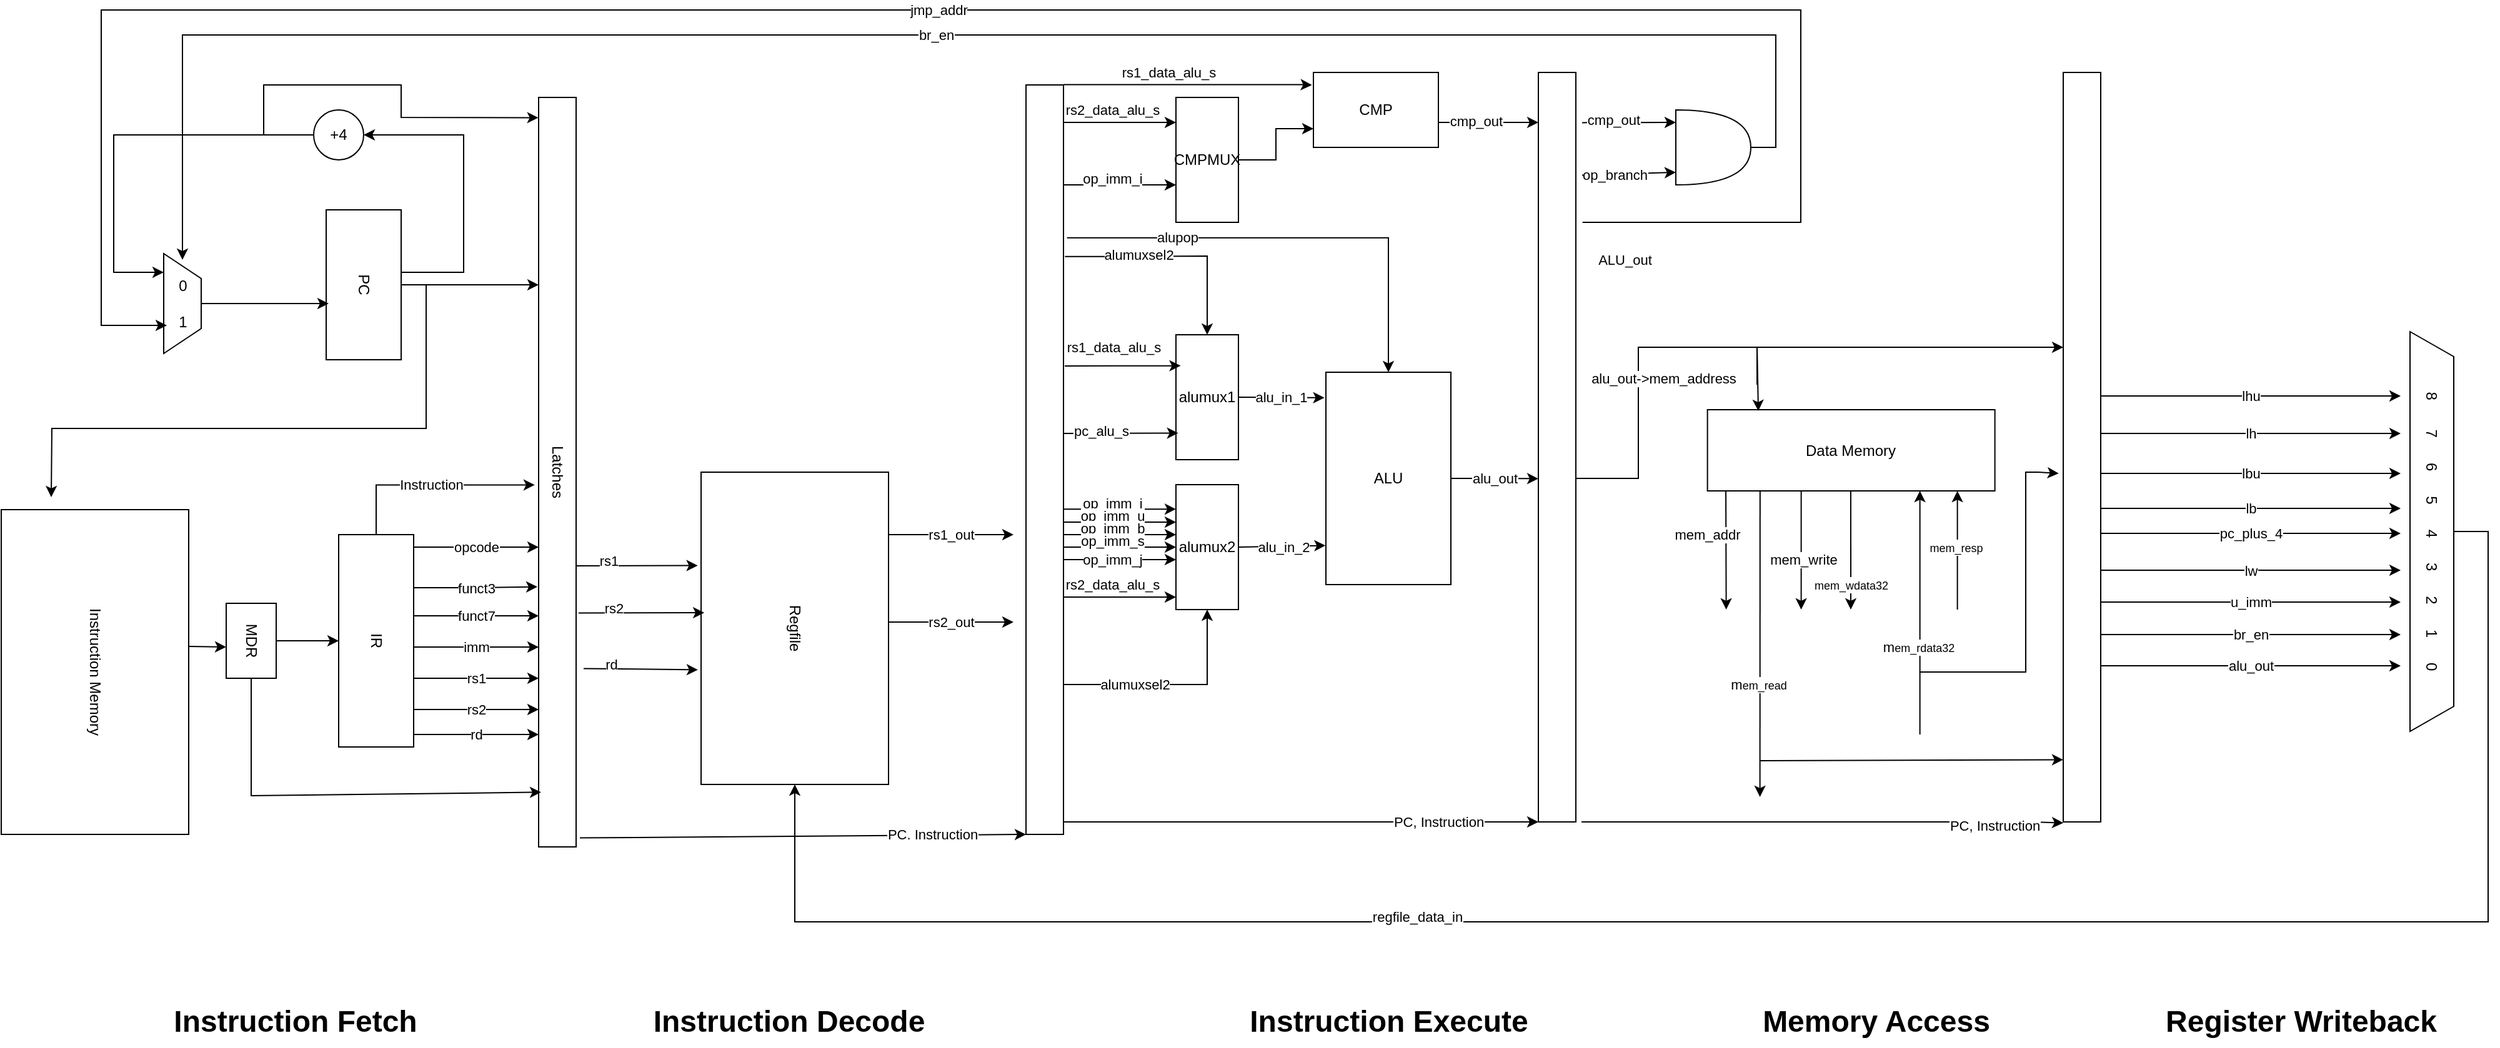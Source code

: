 <mxfile version="21.0.6" type="github">
  <diagram name="Page-1" id="kgMieb5tGnYmpSowrMJh">
    <mxGraphModel dx="2265" dy="2100" grid="1" gridSize="10" guides="1" tooltips="1" connect="1" arrows="1" fold="1" page="1" pageScale="1" pageWidth="850" pageHeight="1100" math="0" shadow="0">
      <root>
        <mxCell id="0" />
        <mxCell id="1" parent="0" />
        <mxCell id="WulUEYC8_41dMv2FCYNq-56" value="funct3" style="edgeStyle=orthogonalEdgeStyle;rounded=0;orthogonalLoop=1;jettySize=auto;html=1;exitX=0.25;exitY=0;exitDx=0;exitDy=0;entryX=0.653;entryY=1.033;entryDx=0;entryDy=0;entryPerimeter=0;" parent="1" source="WulUEYC8_41dMv2FCYNq-2" target="WulUEYC8_41dMv2FCYNq-35" edge="1">
          <mxGeometry relative="1" as="geometry" />
        </mxCell>
        <mxCell id="WulUEYC8_41dMv2FCYNq-2" value="&lt;div&gt;IR&lt;/div&gt;" style="rounded=0;whiteSpace=wrap;html=1;rotation=90;" parent="1" vertex="1">
          <mxGeometry x="235" y="325" width="170" height="60" as="geometry" />
        </mxCell>
        <mxCell id="WulUEYC8_41dMv2FCYNq-20" value="MDR" style="rounded=0;whiteSpace=wrap;html=1;rotation=90;" parent="1" vertex="1">
          <mxGeometry x="190" y="335" width="60" height="40" as="geometry" />
        </mxCell>
        <mxCell id="spKQ24fph7Tg9B2GQlF--1" value="Data Memory" style="rounded=0;whiteSpace=wrap;html=1;" parent="1" vertex="1">
          <mxGeometry x="1385.31" y="170" width="230" height="65" as="geometry" />
        </mxCell>
        <mxCell id="WulUEYC8_41dMv2FCYNq-21" value="" style="endArrow=classic;html=1;rounded=0;entryX=0.5;entryY=1;entryDx=0;entryDy=0;exitX=0.5;exitY=0;exitDx=0;exitDy=0;" parent="1" source="WulUEYC8_41dMv2FCYNq-20" target="WulUEYC8_41dMv2FCYNq-2" edge="1">
          <mxGeometry width="50" height="50" relative="1" as="geometry">
            <mxPoint x="240" y="360" as="sourcePoint" />
            <mxPoint x="370" y="400" as="targetPoint" />
          </mxGeometry>
        </mxCell>
        <mxCell id="spKQ24fph7Tg9B2GQlF--7" value="" style="endArrow=classic;html=1;rounded=0;exitX=0.064;exitY=0.998;exitDx=0;exitDy=0;exitPerimeter=0;" parent="1" source="spKQ24fph7Tg9B2GQlF--1" edge="1">
          <mxGeometry width="50" height="50" relative="1" as="geometry">
            <mxPoint x="1485.31" y="260" as="sourcePoint" />
            <mxPoint x="1400.31" y="330" as="targetPoint" />
          </mxGeometry>
        </mxCell>
        <mxCell id="spKQ24fph7Tg9B2GQlF--8" value="mem_addr" style="edgeLabel;html=1;align=center;verticalAlign=middle;resizable=0;points=[];" parent="spKQ24fph7Tg9B2GQlF--7" vertex="1" connectable="0">
          <mxGeometry x="-0.224" relative="1" as="geometry">
            <mxPoint x="-15" y="-2" as="offset" />
          </mxGeometry>
        </mxCell>
        <mxCell id="WulUEYC8_41dMv2FCYNq-22" value="Instruction Memory" style="rounded=0;whiteSpace=wrap;html=1;rotation=90;" parent="1" vertex="1">
          <mxGeometry x="-35" y="305" width="260" height="150" as="geometry" />
        </mxCell>
        <mxCell id="spKQ24fph7Tg9B2GQlF--13" value="" style="endArrow=classic;html=1;rounded=0;exitX=0.183;exitY=1.003;exitDx=0;exitDy=0;exitPerimeter=0;" parent="1" source="spKQ24fph7Tg9B2GQlF--1" edge="1">
          <mxGeometry width="50" height="50" relative="1" as="geometry">
            <mxPoint x="1485.31" y="260" as="sourcePoint" />
            <mxPoint x="1427.31" y="480" as="targetPoint" />
          </mxGeometry>
        </mxCell>
        <mxCell id="spKQ24fph7Tg9B2GQlF--14" value="m&lt;font style=&quot;font-size: 10px;&quot;&gt;&lt;font style=&quot;font-size: 9px;&quot;&gt;em_read&lt;/font&gt;&lt;/font&gt;" style="edgeLabel;html=1;align=center;verticalAlign=middle;resizable=0;points=[];" parent="spKQ24fph7Tg9B2GQlF--13" vertex="1" connectable="0">
          <mxGeometry x="0.557" y="1" relative="1" as="geometry">
            <mxPoint x="-3" y="-36" as="offset" />
          </mxGeometry>
        </mxCell>
        <mxCell id="WulUEYC8_41dMv2FCYNq-26" value="" style="endArrow=classic;html=1;rounded=0;" parent="1" edge="1">
          <mxGeometry width="50" height="50" relative="1" as="geometry">
            <mxPoint x="170" y="359.5" as="sourcePoint" />
            <mxPoint x="200" y="360" as="targetPoint" />
          </mxGeometry>
        </mxCell>
        <mxCell id="spKQ24fph7Tg9B2GQlF--16" value="" style="endArrow=classic;html=1;rounded=0;exitX=0.183;exitY=1.003;exitDx=0;exitDy=0;exitPerimeter=0;" parent="1" edge="1">
          <mxGeometry width="50" height="50" relative="1" as="geometry">
            <mxPoint x="1460.31" y="235" as="sourcePoint" />
            <mxPoint x="1460.31" y="330" as="targetPoint" />
          </mxGeometry>
        </mxCell>
        <mxCell id="spKQ24fph7Tg9B2GQlF--17" value="mem_write" style="edgeLabel;html=1;align=center;verticalAlign=middle;resizable=0;points=[];" parent="spKQ24fph7Tg9B2GQlF--16" vertex="1" connectable="0">
          <mxGeometry x="0.557" y="1" relative="1" as="geometry">
            <mxPoint y="-19" as="offset" />
          </mxGeometry>
        </mxCell>
        <mxCell id="OXf1hN6xtQfnmM5KDWMP-155" style="edgeStyle=orthogonalEdgeStyle;rounded=0;orthogonalLoop=1;jettySize=auto;html=1;exitX=0.5;exitY=0;exitDx=0;exitDy=0;" parent="1" source="WulUEYC8_41dMv2FCYNq-27" edge="1">
          <mxGeometry relative="1" as="geometry">
            <mxPoint x="60" y="240" as="targetPoint" />
          </mxGeometry>
        </mxCell>
        <mxCell id="WulUEYC8_41dMv2FCYNq-86" style="edgeStyle=orthogonalEdgeStyle;rounded=0;orthogonalLoop=1;jettySize=auto;html=1;entryX=0.25;entryY=1;entryDx=0;entryDy=0;" parent="1" source="WulUEYC8_41dMv2FCYNq-27" target="WulUEYC8_41dMv2FCYNq-35" edge="1">
          <mxGeometry relative="1" as="geometry" />
        </mxCell>
        <mxCell id="WulUEYC8_41dMv2FCYNq-27" value="PC" style="rounded=0;whiteSpace=wrap;html=1;rotation=90;" parent="1" vertex="1">
          <mxGeometry x="250" y="40" width="120" height="60" as="geometry" />
        </mxCell>
        <mxCell id="spKQ24fph7Tg9B2GQlF--18" value="" style="endArrow=classic;html=1;rounded=0;exitX=0.183;exitY=1.003;exitDx=0;exitDy=0;exitPerimeter=0;" parent="1" edge="1">
          <mxGeometry width="50" height="50" relative="1" as="geometry">
            <mxPoint x="1499.97" y="235" as="sourcePoint" />
            <mxPoint x="1500" y="330" as="targetPoint" />
          </mxGeometry>
        </mxCell>
        <mxCell id="spKQ24fph7Tg9B2GQlF--19" value="&lt;font style=&quot;font-size: 10px;&quot;&gt;&lt;font style=&quot;font-size: 9px;&quot;&gt;mem_wdata32&lt;/font&gt;&lt;/font&gt;" style="edgeLabel;html=1;align=center;verticalAlign=middle;resizable=0;points=[];" parent="spKQ24fph7Tg9B2GQlF--18" vertex="1" connectable="0">
          <mxGeometry x="0.557" y="1" relative="1" as="geometry">
            <mxPoint x="-1" y="1" as="offset" />
          </mxGeometry>
        </mxCell>
        <mxCell id="WulUEYC8_41dMv2FCYNq-28" value="" style="endArrow=classic;html=1;rounded=0;" parent="1" target="WulUEYC8_41dMv2FCYNq-29" edge="1">
          <mxGeometry width="50" height="50" relative="1" as="geometry">
            <mxPoint x="340" y="60" as="sourcePoint" />
            <mxPoint x="310" y="-50" as="targetPoint" />
            <Array as="points">
              <mxPoint x="390" y="60" />
              <mxPoint x="390" y="-50" />
            </Array>
          </mxGeometry>
        </mxCell>
        <mxCell id="spKQ24fph7Tg9B2GQlF--20" value="" style="endArrow=classic;html=1;rounded=0;" parent="1" edge="1">
          <mxGeometry width="50" height="50" relative="1" as="geometry">
            <mxPoint x="1555.31" y="430" as="sourcePoint" />
            <mxPoint x="1555.31" y="235" as="targetPoint" />
          </mxGeometry>
        </mxCell>
        <mxCell id="spKQ24fph7Tg9B2GQlF--21" value="m&lt;font style=&quot;font-size: 10px;&quot;&gt;&lt;font style=&quot;font-size: 9px;&quot;&gt;em_rdata32&lt;/font&gt;&lt;/font&gt;" style="edgeLabel;html=1;align=center;verticalAlign=middle;resizable=0;points=[];" parent="spKQ24fph7Tg9B2GQlF--20" vertex="1" connectable="0">
          <mxGeometry x="0.557" y="1" relative="1" as="geometry">
            <mxPoint x="-1" y="82" as="offset" />
          </mxGeometry>
        </mxCell>
        <mxCell id="WulUEYC8_41dMv2FCYNq-29" value="+4" style="ellipse;whiteSpace=wrap;html=1;aspect=fixed;" parent="1" vertex="1">
          <mxGeometry x="270" y="-70" width="40" height="40" as="geometry" />
        </mxCell>
        <mxCell id="spKQ24fph7Tg9B2GQlF--22" value="" style="endArrow=classic;html=1;rounded=0;exitX=0.183;exitY=1.003;exitDx=0;exitDy=0;exitPerimeter=0;" parent="1" edge="1">
          <mxGeometry width="50" height="50" relative="1" as="geometry">
            <mxPoint x="1585.31" y="330" as="sourcePoint" />
            <mxPoint x="1585.31" y="235" as="targetPoint" />
          </mxGeometry>
        </mxCell>
        <mxCell id="spKQ24fph7Tg9B2GQlF--23" value="&lt;div&gt;&lt;font style=&quot;font-size: 10px;&quot;&gt;&lt;font style=&quot;font-size: 9px;&quot;&gt;mem_resp&lt;/font&gt;&lt;/font&gt;&lt;/div&gt;" style="edgeLabel;html=1;align=center;verticalAlign=middle;resizable=0;points=[];" parent="spKQ24fph7Tg9B2GQlF--22" vertex="1" connectable="0">
          <mxGeometry x="0.557" y="1" relative="1" as="geometry">
            <mxPoint x="-1" y="24" as="offset" />
          </mxGeometry>
        </mxCell>
        <mxCell id="WulUEYC8_41dMv2FCYNq-30" value="" style="endArrow=classic;html=1;rounded=0;exitX=0;exitY=0.5;exitDx=0;exitDy=0;" parent="1" source="WulUEYC8_41dMv2FCYNq-29" edge="1">
          <mxGeometry width="50" height="50" relative="1" as="geometry">
            <mxPoint x="320" y="10" as="sourcePoint" />
            <mxPoint x="150" y="60" as="targetPoint" />
            <Array as="points">
              <mxPoint x="110" y="-50" />
              <mxPoint x="110" y="60" />
            </Array>
          </mxGeometry>
        </mxCell>
        <mxCell id="WulUEYC8_41dMv2FCYNq-31" value="&lt;div&gt;&lt;br&gt;&lt;/div&gt;" style="shape=trapezoid;perimeter=trapezoidPerimeter;whiteSpace=wrap;html=1;fixedSize=1;rotation=90;" parent="1" vertex="1">
          <mxGeometry x="125" y="70" width="80" height="30" as="geometry" />
        </mxCell>
        <mxCell id="WulUEYC8_41dMv2FCYNq-32" value="" style="endArrow=classic;html=1;rounded=0;exitX=0.5;exitY=0;exitDx=0;exitDy=0;entryX=0.625;entryY=0.967;entryDx=0;entryDy=0;entryPerimeter=0;" parent="1" source="WulUEYC8_41dMv2FCYNq-31" target="WulUEYC8_41dMv2FCYNq-27" edge="1">
          <mxGeometry width="50" height="50" relative="1" as="geometry">
            <mxPoint x="370" y="100" as="sourcePoint" />
            <mxPoint x="420" y="50" as="targetPoint" />
          </mxGeometry>
        </mxCell>
        <mxCell id="WulUEYC8_41dMv2FCYNq-33" value="&lt;div&gt;0&lt;/div&gt;&lt;div&gt;&lt;br&gt;&lt;/div&gt;&lt;div&gt;1&lt;br&gt;&lt;/div&gt;" style="text;html=1;strokeColor=none;fillColor=none;align=center;verticalAlign=middle;whiteSpace=wrap;rounded=0;" parent="1" vertex="1">
          <mxGeometry x="152.5" y="50" width="25" height="70" as="geometry" />
        </mxCell>
        <mxCell id="WulUEYC8_41dMv2FCYNq-35" value="&lt;div&gt;Latches&lt;/div&gt;" style="rounded=0;whiteSpace=wrap;html=1;rotation=90;" parent="1" vertex="1">
          <mxGeometry x="165" y="205" width="600" height="30" as="geometry" />
        </mxCell>
        <mxCell id="WulUEYC8_41dMv2FCYNq-36" value="Instruction Fetch" style="text;strokeColor=none;fillColor=none;html=1;fontSize=24;fontStyle=1;verticalAlign=middle;align=center;" parent="1" vertex="1">
          <mxGeometry x="205" y="640" width="100" height="40" as="geometry" />
        </mxCell>
        <mxCell id="WulUEYC8_41dMv2FCYNq-37" value="&lt;div&gt;Regfile&lt;/div&gt;" style="rounded=0;whiteSpace=wrap;html=1;rotation=90;" parent="1" vertex="1">
          <mxGeometry x="530" y="270" width="250" height="150" as="geometry" />
        </mxCell>
        <mxCell id="WulUEYC8_41dMv2FCYNq-38" value="" style="endArrow=classic;html=1;rounded=0;entryX=0.299;entryY=1.018;entryDx=0;entryDy=0;entryPerimeter=0;" parent="1" target="WulUEYC8_41dMv2FCYNq-37" edge="1">
          <mxGeometry width="50" height="50" relative="1" as="geometry">
            <mxPoint x="480" y="295" as="sourcePoint" />
            <mxPoint x="580" y="305" as="targetPoint" />
          </mxGeometry>
        </mxCell>
        <mxCell id="WulUEYC8_41dMv2FCYNq-39" value="rs1" style="edgeLabel;html=1;align=center;verticalAlign=middle;resizable=0;points=[];" parent="WulUEYC8_41dMv2FCYNq-38" connectable="0" vertex="1">
          <mxGeometry x="0.244" y="2" relative="1" as="geometry">
            <mxPoint x="-35" y="-2" as="offset" />
          </mxGeometry>
        </mxCell>
        <mxCell id="WulUEYC8_41dMv2FCYNq-40" value="" style="endArrow=classic;html=1;rounded=0;entryX=0.45;entryY=0.983;entryDx=0;entryDy=0;entryPerimeter=0;exitX=0.688;exitY=-0.067;exitDx=0;exitDy=0;exitPerimeter=0;" parent="1" source="WulUEYC8_41dMv2FCYNq-35" target="WulUEYC8_41dMv2FCYNq-37" edge="1">
          <mxGeometry width="50" height="50" relative="1" as="geometry">
            <mxPoint x="480" y="325" as="sourcePoint" />
            <mxPoint x="580" y="325" as="targetPoint" />
          </mxGeometry>
        </mxCell>
        <mxCell id="WulUEYC8_41dMv2FCYNq-41" value="rs2" style="edgeLabel;html=1;align=center;verticalAlign=middle;resizable=0;points=[];" parent="WulUEYC8_41dMv2FCYNq-40" connectable="0" vertex="1">
          <mxGeometry x="0.244" y="2" relative="1" as="geometry">
            <mxPoint x="-35" y="-2" as="offset" />
          </mxGeometry>
        </mxCell>
        <mxCell id="WulUEYC8_41dMv2FCYNq-42" value="" style="endArrow=classic;html=1;rounded=0;entryX=0.633;entryY=1.017;entryDx=0;entryDy=0;entryPerimeter=0;exitX=0.762;exitY=-0.2;exitDx=0;exitDy=0;exitPerimeter=0;" parent="1" source="WulUEYC8_41dMv2FCYNq-35" target="WulUEYC8_41dMv2FCYNq-37" edge="1">
          <mxGeometry width="50" height="50" relative="1" as="geometry">
            <mxPoint x="480" y="345" as="sourcePoint" />
            <mxPoint x="580" y="345" as="targetPoint" />
          </mxGeometry>
        </mxCell>
        <mxCell id="WulUEYC8_41dMv2FCYNq-43" value="rd" style="edgeLabel;html=1;align=center;verticalAlign=middle;resizable=0;points=[];" parent="WulUEYC8_41dMv2FCYNq-42" connectable="0" vertex="1">
          <mxGeometry x="0.244" y="2" relative="1" as="geometry">
            <mxPoint x="-35" y="-2" as="offset" />
          </mxGeometry>
        </mxCell>
        <mxCell id="WulUEYC8_41dMv2FCYNq-44" value="8&amp;nbsp;&amp;nbsp;&amp;nbsp;&amp;nbsp;&amp;nbsp;&amp;nbsp; 7&amp;nbsp; &amp;nbsp; &amp;nbsp; 6&amp;nbsp; &amp;nbsp; &amp;nbsp; 5&amp;nbsp;&amp;nbsp; &amp;nbsp;&amp;nbsp; 4 &amp;nbsp;&amp;nbsp; &amp;nbsp; 3 &amp;nbsp; &amp;nbsp;&amp;nbsp; 2 &amp;nbsp;&amp;nbsp; &amp;nbsp; 1&amp;nbsp; &amp;nbsp; &amp;nbsp; 0" style="shape=trapezoid;perimeter=trapezoidPerimeter;whiteSpace=wrap;html=1;fixedSize=1;rotation=90;" parent="1" vertex="1">
          <mxGeometry x="1805" y="250" width="320" height="35" as="geometry" />
        </mxCell>
        <mxCell id="WulUEYC8_41dMv2FCYNq-47" value="" style="endArrow=classic;html=1;rounded=0;exitX=1;exitY=0.5;exitDx=0;exitDy=0;entryX=0.927;entryY=0.933;entryDx=0;entryDy=0;entryPerimeter=0;" parent="1" source="WulUEYC8_41dMv2FCYNq-20" target="WulUEYC8_41dMv2FCYNq-35" edge="1">
          <mxGeometry width="50" height="50" relative="1" as="geometry">
            <mxPoint x="670" y="430" as="sourcePoint" />
            <mxPoint x="450" y="479" as="targetPoint" />
            <Array as="points">
              <mxPoint x="220" y="479" />
            </Array>
          </mxGeometry>
        </mxCell>
        <mxCell id="WulUEYC8_41dMv2FCYNq-57" value="funct7" style="edgeStyle=orthogonalEdgeStyle;rounded=0;orthogonalLoop=1;jettySize=auto;html=1;exitX=0.25;exitY=0;exitDx=0;exitDy=0;entryX=0.373;entryY=1;entryDx=0;entryDy=0;entryPerimeter=0;" parent="1" edge="1">
          <mxGeometry relative="1" as="geometry">
            <mxPoint x="350" y="335" as="sourcePoint" />
            <mxPoint x="450" y="335" as="targetPoint" />
          </mxGeometry>
        </mxCell>
        <mxCell id="WulUEYC8_41dMv2FCYNq-58" value="opcode" style="edgeStyle=orthogonalEdgeStyle;rounded=0;orthogonalLoop=1;jettySize=auto;html=1;exitX=0.25;exitY=0;exitDx=0;exitDy=0;entryX=0.373;entryY=1;entryDx=0;entryDy=0;entryPerimeter=0;" parent="1" edge="1">
          <mxGeometry relative="1" as="geometry">
            <mxPoint x="350" y="280" as="sourcePoint" />
            <mxPoint x="450" y="280" as="targetPoint" />
          </mxGeometry>
        </mxCell>
        <mxCell id="WulUEYC8_41dMv2FCYNq-59" value="imm" style="edgeStyle=orthogonalEdgeStyle;rounded=0;orthogonalLoop=1;jettySize=auto;html=1;exitX=0.25;exitY=0;exitDx=0;exitDy=0;entryX=0.373;entryY=1;entryDx=0;entryDy=0;entryPerimeter=0;" parent="1" edge="1">
          <mxGeometry relative="1" as="geometry">
            <mxPoint x="350" y="360" as="sourcePoint" />
            <mxPoint x="450" y="360" as="targetPoint" />
          </mxGeometry>
        </mxCell>
        <mxCell id="WulUEYC8_41dMv2FCYNq-60" value="rs1" style="edgeStyle=orthogonalEdgeStyle;rounded=0;orthogonalLoop=1;jettySize=auto;html=1;exitX=0.25;exitY=0;exitDx=0;exitDy=0;entryX=0.373;entryY=1;entryDx=0;entryDy=0;entryPerimeter=0;" parent="1" edge="1">
          <mxGeometry relative="1" as="geometry">
            <mxPoint x="350" y="385" as="sourcePoint" />
            <mxPoint x="450" y="385" as="targetPoint" />
          </mxGeometry>
        </mxCell>
        <mxCell id="WulUEYC8_41dMv2FCYNq-61" value="rs2" style="edgeStyle=orthogonalEdgeStyle;rounded=0;orthogonalLoop=1;jettySize=auto;html=1;exitX=0.25;exitY=0;exitDx=0;exitDy=0;entryX=0.373;entryY=1;entryDx=0;entryDy=0;entryPerimeter=0;" parent="1" edge="1">
          <mxGeometry relative="1" as="geometry">
            <mxPoint x="350" y="410" as="sourcePoint" />
            <mxPoint x="450" y="410" as="targetPoint" />
          </mxGeometry>
        </mxCell>
        <mxCell id="WulUEYC8_41dMv2FCYNq-62" value="rd" style="edgeStyle=orthogonalEdgeStyle;rounded=0;orthogonalLoop=1;jettySize=auto;html=1;exitX=0.25;exitY=0;exitDx=0;exitDy=0;entryX=0.373;entryY=1;entryDx=0;entryDy=0;entryPerimeter=0;" parent="1" edge="1">
          <mxGeometry relative="1" as="geometry">
            <mxPoint x="350" y="430" as="sourcePoint" />
            <mxPoint x="450" y="430" as="targetPoint" />
          </mxGeometry>
        </mxCell>
        <mxCell id="OXf1hN6xtQfnmM5KDWMP-63" value="ALU" style="rounded=0;whiteSpace=wrap;html=1;" parent="1" vertex="1">
          <mxGeometry x="1080" y="140" width="100" height="170" as="geometry" />
        </mxCell>
        <mxCell id="OXf1hN6xtQfnmM5KDWMP-64" value="" style="endArrow=classic;html=1;rounded=0;entryX=0.5;entryY=0;entryDx=0;entryDy=0;exitX=1.094;exitY=0.204;exitDx=0;exitDy=0;exitPerimeter=0;edgeStyle=orthogonalEdgeStyle;" parent="1" source="OXf1hN6xtQfnmM5KDWMP-82" target="OXf1hN6xtQfnmM5KDWMP-63" edge="1">
          <mxGeometry width="50" height="50" relative="1" as="geometry">
            <mxPoint x="1180" y="40" as="sourcePoint" />
            <mxPoint x="1210" y="270" as="targetPoint" />
          </mxGeometry>
        </mxCell>
        <mxCell id="OXf1hN6xtQfnmM5KDWMP-65" value="alupop" style="edgeLabel;html=1;align=center;verticalAlign=middle;resizable=0;points=[];" parent="OXf1hN6xtQfnmM5KDWMP-64" connectable="0" vertex="1">
          <mxGeometry x="-0.521" y="1" relative="1" as="geometry">
            <mxPoint as="offset" />
          </mxGeometry>
        </mxCell>
        <mxCell id="OXf1hN6xtQfnmM5KDWMP-66" value="alumux2" style="trapezoid;whiteSpace=wrap;html=1;" parent="1" vertex="1">
          <mxGeometry x="960" y="230" width="50" height="100" as="geometry" />
        </mxCell>
        <mxCell id="OXf1hN6xtQfnmM5KDWMP-67" value="" style="endArrow=classic;html=1;rounded=0;" parent="1" edge="1">
          <mxGeometry width="50" height="50" relative="1" as="geometry">
            <mxPoint x="870" y="249.58" as="sourcePoint" />
            <mxPoint x="960" y="249.58" as="targetPoint" />
          </mxGeometry>
        </mxCell>
        <mxCell id="OXf1hN6xtQfnmM5KDWMP-68" value="op_imm_i" style="edgeLabel;html=1;align=center;verticalAlign=middle;resizable=0;points=[];" parent="OXf1hN6xtQfnmM5KDWMP-67" connectable="0" vertex="1">
          <mxGeometry x="-0.538" y="-1" relative="1" as="geometry">
            <mxPoint x="18" y="-6" as="offset" />
          </mxGeometry>
        </mxCell>
        <mxCell id="OXf1hN6xtQfnmM5KDWMP-69" value="alumux1" style="trapezoid;whiteSpace=wrap;html=1;" parent="1" vertex="1">
          <mxGeometry x="960" y="110" width="50" height="100" as="geometry" />
        </mxCell>
        <mxCell id="OXf1hN6xtQfnmM5KDWMP-70" value="" style="endArrow=classic;html=1;rounded=0;entryX=0.055;entryY=0.248;entryDx=0;entryDy=0;entryPerimeter=0;" parent="1" edge="1">
          <mxGeometry width="50" height="50" relative="1" as="geometry">
            <mxPoint x="871" y="135" as="sourcePoint" />
            <mxPoint x="963.75" y="134.8" as="targetPoint" />
          </mxGeometry>
        </mxCell>
        <mxCell id="OXf1hN6xtQfnmM5KDWMP-71" value="rs1_data_alu_s" style="edgeLabel;html=1;align=center;verticalAlign=middle;resizable=0;points=[];" parent="OXf1hN6xtQfnmM5KDWMP-70" connectable="0" vertex="1">
          <mxGeometry x="-0.35" y="-1" relative="1" as="geometry">
            <mxPoint x="9" y="-16" as="offset" />
          </mxGeometry>
        </mxCell>
        <mxCell id="OXf1hN6xtQfnmM5KDWMP-72" value="" style="endArrow=classic;html=1;rounded=0;entryX=0.037;entryY=0.787;entryDx=0;entryDy=0;entryPerimeter=0;" parent="1" target="OXf1hN6xtQfnmM5KDWMP-69" edge="1">
          <mxGeometry width="50" height="50" relative="1" as="geometry">
            <mxPoint x="870" y="189" as="sourcePoint" />
            <mxPoint x="963" y="190" as="targetPoint" />
          </mxGeometry>
        </mxCell>
        <mxCell id="OXf1hN6xtQfnmM5KDWMP-73" value="pc_alu_s" style="edgeLabel;html=1;align=center;verticalAlign=middle;resizable=0;points=[];" parent="OXf1hN6xtQfnmM5KDWMP-72" connectable="0" vertex="1">
          <mxGeometry x="-0.59" y="2" relative="1" as="geometry">
            <mxPoint x="11" as="offset" />
          </mxGeometry>
        </mxCell>
        <mxCell id="OXf1hN6xtQfnmM5KDWMP-74" value="" style="endArrow=classic;html=1;rounded=0;entryX=0.5;entryY=1;entryDx=0;entryDy=0;exitX=1;exitY=0.8;exitDx=0;exitDy=0;exitPerimeter=0;edgeStyle=orthogonalEdgeStyle;" parent="1" source="OXf1hN6xtQfnmM5KDWMP-82" target="OXf1hN6xtQfnmM5KDWMP-66" edge="1">
          <mxGeometry width="50" height="50" relative="1" as="geometry">
            <mxPoint x="985" y="380" as="sourcePoint" />
            <mxPoint x="1080" y="270" as="targetPoint" />
            <Array as="points">
              <mxPoint x="985" y="390" />
            </Array>
          </mxGeometry>
        </mxCell>
        <mxCell id="OXf1hN6xtQfnmM5KDWMP-75" value="alumuxsel2" style="edgeLabel;html=1;align=center;verticalAlign=middle;resizable=0;points=[];" parent="OXf1hN6xtQfnmM5KDWMP-74" connectable="0" vertex="1">
          <mxGeometry x="-0.349" relative="1" as="geometry">
            <mxPoint as="offset" />
          </mxGeometry>
        </mxCell>
        <mxCell id="OXf1hN6xtQfnmM5KDWMP-76" value="" style="endArrow=classic;html=1;rounded=0;entryX=0.5;entryY=0;entryDx=0;entryDy=0;exitX=1.039;exitY=0.229;exitDx=0;exitDy=0;exitPerimeter=0;edgeStyle=orthogonalEdgeStyle;" parent="1" source="OXf1hN6xtQfnmM5KDWMP-82" target="OXf1hN6xtQfnmM5KDWMP-69" edge="1">
          <mxGeometry width="50" height="50" relative="1" as="geometry">
            <mxPoint x="985" y="50" as="sourcePoint" />
            <mxPoint x="990" y="50" as="targetPoint" />
            <Array as="points">
              <mxPoint x="915" y="47" />
              <mxPoint x="985" y="47" />
            </Array>
          </mxGeometry>
        </mxCell>
        <mxCell id="OXf1hN6xtQfnmM5KDWMP-77" value="alumuxsel2" style="edgeLabel;html=1;align=center;verticalAlign=middle;resizable=0;points=[];" parent="OXf1hN6xtQfnmM5KDWMP-76" connectable="0" vertex="1">
          <mxGeometry x="-0.332" y="2" relative="1" as="geometry">
            <mxPoint as="offset" />
          </mxGeometry>
        </mxCell>
        <mxCell id="OXf1hN6xtQfnmM5KDWMP-78" value="" style="endArrow=classic;html=1;rounded=0;exitX=1;exitY=0.5;exitDx=0;exitDy=0;entryX=-0.012;entryY=0.12;entryDx=0;entryDy=0;entryPerimeter=0;" parent="1" source="OXf1hN6xtQfnmM5KDWMP-69" target="OXf1hN6xtQfnmM5KDWMP-63" edge="1">
          <mxGeometry width="50" height="50" relative="1" as="geometry">
            <mxPoint x="1010" y="320" as="sourcePoint" />
            <mxPoint x="1060" y="270" as="targetPoint" />
          </mxGeometry>
        </mxCell>
        <mxCell id="OXf1hN6xtQfnmM5KDWMP-79" value="alu_in_1" style="edgeLabel;html=1;align=center;verticalAlign=middle;resizable=0;points=[];" parent="OXf1hN6xtQfnmM5KDWMP-78" connectable="0" vertex="1">
          <mxGeometry x="0.229" y="-3" relative="1" as="geometry">
            <mxPoint x="-9" y="-3" as="offset" />
          </mxGeometry>
        </mxCell>
        <mxCell id="OXf1hN6xtQfnmM5KDWMP-80" value="" style="endArrow=classic;html=1;rounded=0;entryX=-0.003;entryY=0.816;entryDx=0;entryDy=0;exitX=1;exitY=0.5;exitDx=0;exitDy=0;entryPerimeter=0;" parent="1" source="OXf1hN6xtQfnmM5KDWMP-66" target="OXf1hN6xtQfnmM5KDWMP-63" edge="1">
          <mxGeometry width="50" height="50" relative="1" as="geometry">
            <mxPoint x="1010" y="320" as="sourcePoint" />
            <mxPoint x="1060" y="270" as="targetPoint" />
          </mxGeometry>
        </mxCell>
        <mxCell id="OXf1hN6xtQfnmM5KDWMP-81" value="alu_in_2" style="edgeLabel;html=1;align=center;verticalAlign=middle;resizable=0;points=[];" parent="OXf1hN6xtQfnmM5KDWMP-80" connectable="0" vertex="1">
          <mxGeometry x="-0.289" y="-3" relative="1" as="geometry">
            <mxPoint x="11" y="-3" as="offset" />
          </mxGeometry>
        </mxCell>
        <mxCell id="OXf1hN6xtQfnmM5KDWMP-82" value="" style="rounded=0;whiteSpace=wrap;html=1;" parent="1" vertex="1">
          <mxGeometry x="840" y="-90" width="30" height="600" as="geometry" />
        </mxCell>
        <mxCell id="OXf1hN6xtQfnmM5KDWMP-83" value="" style="endArrow=classic;html=1;rounded=0;" parent="1" edge="1">
          <mxGeometry width="50" height="50" relative="1" as="geometry">
            <mxPoint x="870" y="260" as="sourcePoint" />
            <mxPoint x="960" y="260" as="targetPoint" />
          </mxGeometry>
        </mxCell>
        <mxCell id="OXf1hN6xtQfnmM5KDWMP-84" value="op_imm_u" style="edgeLabel;html=1;align=center;verticalAlign=middle;resizable=0;points=[];" parent="OXf1hN6xtQfnmM5KDWMP-83" connectable="0" vertex="1">
          <mxGeometry x="-0.538" y="-1" relative="1" as="geometry">
            <mxPoint x="18" y="-6" as="offset" />
          </mxGeometry>
        </mxCell>
        <mxCell id="OXf1hN6xtQfnmM5KDWMP-85" value="" style="endArrow=classic;html=1;rounded=0;" parent="1" edge="1">
          <mxGeometry width="50" height="50" relative="1" as="geometry">
            <mxPoint x="870" y="270" as="sourcePoint" />
            <mxPoint x="960" y="270" as="targetPoint" />
          </mxGeometry>
        </mxCell>
        <mxCell id="OXf1hN6xtQfnmM5KDWMP-86" value="op_imm_b" style="edgeLabel;html=1;align=center;verticalAlign=middle;resizable=0;points=[];" parent="OXf1hN6xtQfnmM5KDWMP-85" connectable="0" vertex="1">
          <mxGeometry x="-0.538" y="-1" relative="1" as="geometry">
            <mxPoint x="18" y="-6" as="offset" />
          </mxGeometry>
        </mxCell>
        <mxCell id="OXf1hN6xtQfnmM5KDWMP-87" value="" style="endArrow=classic;html=1;rounded=0;" parent="1" edge="1">
          <mxGeometry width="50" height="50" relative="1" as="geometry">
            <mxPoint x="870" y="280" as="sourcePoint" />
            <mxPoint x="960" y="280" as="targetPoint" />
          </mxGeometry>
        </mxCell>
        <mxCell id="OXf1hN6xtQfnmM5KDWMP-88" value="op_imm_s" style="edgeLabel;html=1;align=center;verticalAlign=middle;resizable=0;points=[];" parent="OXf1hN6xtQfnmM5KDWMP-87" connectable="0" vertex="1">
          <mxGeometry x="-0.538" y="-1" relative="1" as="geometry">
            <mxPoint x="18" y="-6" as="offset" />
          </mxGeometry>
        </mxCell>
        <mxCell id="OXf1hN6xtQfnmM5KDWMP-89" value="" style="endArrow=classic;html=1;rounded=0;" parent="1" edge="1">
          <mxGeometry width="50" height="50" relative="1" as="geometry">
            <mxPoint x="870" y="290" as="sourcePoint" />
            <mxPoint x="960" y="290" as="targetPoint" />
          </mxGeometry>
        </mxCell>
        <mxCell id="OXf1hN6xtQfnmM5KDWMP-90" value="op_imm_j" style="edgeLabel;html=1;align=center;verticalAlign=middle;resizable=0;points=[];" parent="OXf1hN6xtQfnmM5KDWMP-89" connectable="0" vertex="1">
          <mxGeometry x="-0.538" y="-1" relative="1" as="geometry">
            <mxPoint x="18" y="-1" as="offset" />
          </mxGeometry>
        </mxCell>
        <mxCell id="OXf1hN6xtQfnmM5KDWMP-91" value="" style="endArrow=classic;html=1;rounded=0;" parent="1" edge="1">
          <mxGeometry width="50" height="50" relative="1" as="geometry">
            <mxPoint x="870" y="320" as="sourcePoint" />
            <mxPoint x="960" y="320" as="targetPoint" />
          </mxGeometry>
        </mxCell>
        <mxCell id="OXf1hN6xtQfnmM5KDWMP-92" value="rs2_data_alu_s" style="edgeLabel;html=1;align=center;verticalAlign=middle;resizable=0;points=[];" parent="OXf1hN6xtQfnmM5KDWMP-91" connectable="0" vertex="1">
          <mxGeometry x="-0.538" y="-1" relative="1" as="geometry">
            <mxPoint x="18" y="-11" as="offset" />
          </mxGeometry>
        </mxCell>
        <mxCell id="OXf1hN6xtQfnmM5KDWMP-93" value="CMP" style="whiteSpace=wrap;html=1;" parent="1" vertex="1">
          <mxGeometry x="1070" y="-100" width="100" height="60" as="geometry" />
        </mxCell>
        <mxCell id="OXf1hN6xtQfnmM5KDWMP-94" value="CMPMUX" style="trapezoid;whiteSpace=wrap;html=1;" parent="1" vertex="1">
          <mxGeometry x="960" y="-80" width="50" height="100" as="geometry" />
        </mxCell>
        <mxCell id="OXf1hN6xtQfnmM5KDWMP-95" value="" style="endArrow=classic;html=1;rounded=0;" parent="1" edge="1">
          <mxGeometry width="50" height="50" relative="1" as="geometry">
            <mxPoint x="870" y="-60" as="sourcePoint" />
            <mxPoint x="960" y="-60" as="targetPoint" />
          </mxGeometry>
        </mxCell>
        <mxCell id="OXf1hN6xtQfnmM5KDWMP-96" value="rs2_data_alu_s" style="edgeLabel;html=1;align=center;verticalAlign=middle;resizable=0;points=[];" parent="OXf1hN6xtQfnmM5KDWMP-95" connectable="0" vertex="1">
          <mxGeometry x="-0.538" y="-1" relative="1" as="geometry">
            <mxPoint x="18" y="-11" as="offset" />
          </mxGeometry>
        </mxCell>
        <mxCell id="OXf1hN6xtQfnmM5KDWMP-97" value="" style="endArrow=classic;html=1;rounded=0;" parent="1" edge="1">
          <mxGeometry width="50" height="50" relative="1" as="geometry">
            <mxPoint x="870" y="-10" as="sourcePoint" />
            <mxPoint x="960" y="-10" as="targetPoint" />
          </mxGeometry>
        </mxCell>
        <mxCell id="OXf1hN6xtQfnmM5KDWMP-98" value="op_imm_i" style="edgeLabel;html=1;align=center;verticalAlign=middle;resizable=0;points=[];" parent="OXf1hN6xtQfnmM5KDWMP-97" connectable="0" vertex="1">
          <mxGeometry x="-0.538" y="-1" relative="1" as="geometry">
            <mxPoint x="18" y="-6" as="offset" />
          </mxGeometry>
        </mxCell>
        <mxCell id="OXf1hN6xtQfnmM5KDWMP-99" value="" style="endArrow=classic;html=1;rounded=0;entryX=0;entryY=0.75;entryDx=0;entryDy=0;exitX=1;exitY=0.5;exitDx=0;exitDy=0;edgeStyle=orthogonalEdgeStyle;" parent="1" source="OXf1hN6xtQfnmM5KDWMP-94" target="OXf1hN6xtQfnmM5KDWMP-93" edge="1">
          <mxGeometry width="50" height="50" relative="1" as="geometry">
            <mxPoint x="1010" y="-20" as="sourcePoint" />
            <mxPoint x="1060" y="-70" as="targetPoint" />
          </mxGeometry>
        </mxCell>
        <mxCell id="OXf1hN6xtQfnmM5KDWMP-100" value="" style="endArrow=classic;html=1;rounded=0;exitX=1;exitY=0.833;exitDx=0;exitDy=0;exitPerimeter=0;edgeStyle=orthogonalEdgeStyle;entryX=-0.012;entryY=0.167;entryDx=0;entryDy=0;entryPerimeter=0;" parent="1" target="OXf1hN6xtQfnmM5KDWMP-93" edge="1">
          <mxGeometry width="50" height="50" relative="1" as="geometry">
            <mxPoint x="870" y="-90.2" as="sourcePoint" />
            <mxPoint x="1130" y="-90" as="targetPoint" />
            <Array as="points">
              <mxPoint x="1060" y="-90" />
              <mxPoint x="1060" y="-90" />
            </Array>
          </mxGeometry>
        </mxCell>
        <mxCell id="OXf1hN6xtQfnmM5KDWMP-107" value="rs1_data_alu_s" style="edgeLabel;html=1;align=center;verticalAlign=middle;resizable=0;points=[];" parent="OXf1hN6xtQfnmM5KDWMP-100" connectable="0" vertex="1">
          <mxGeometry x="0.392" y="3" relative="1" as="geometry">
            <mxPoint x="-55" y="-7" as="offset" />
          </mxGeometry>
        </mxCell>
        <mxCell id="spKQ24fph7Tg9B2GQlF--35" value="" style="rounded=0;whiteSpace=wrap;html=1;" parent="1" vertex="1">
          <mxGeometry x="1670" y="-100" width="30" height="600" as="geometry" />
        </mxCell>
        <mxCell id="WulUEYC8_41dMv2FCYNq-65" value="" style="rounded=0;whiteSpace=wrap;html=1;" parent="1" vertex="1">
          <mxGeometry x="1250" y="-100" width="30" height="600" as="geometry" />
        </mxCell>
        <mxCell id="spKQ24fph7Tg9B2GQlF--36" value="" style="endArrow=classic;html=1;rounded=0;entryX=-0.12;entryY=0.535;entryDx=0;entryDy=0;entryPerimeter=0;" parent="1" target="spKQ24fph7Tg9B2GQlF--35" edge="1">
          <mxGeometry width="50" height="50" relative="1" as="geometry">
            <mxPoint x="1555.31" y="380" as="sourcePoint" />
            <mxPoint x="1625.31" y="360" as="targetPoint" />
            <Array as="points">
              <mxPoint x="1640" y="380" />
              <mxPoint x="1640" y="220" />
              <mxPoint x="1650" y="220" />
            </Array>
          </mxGeometry>
        </mxCell>
        <mxCell id="spKQ24fph7Tg9B2GQlF--39" value="" style="endArrow=classic;html=1;rounded=0;exitX=1.007;exitY=0.539;exitDx=0;exitDy=0;exitPerimeter=0;entryX=0.177;entryY=0.015;entryDx=0;entryDy=0;entryPerimeter=0;" parent="1" target="spKQ24fph7Tg9B2GQlF--1" edge="1">
          <mxGeometry width="50" height="50" relative="1" as="geometry">
            <mxPoint x="1280" y="225" as="sourcePoint" />
            <mxPoint x="1425.12" y="164.065" as="targetPoint" />
            <Array as="points">
              <mxPoint x="1330" y="225" />
              <mxPoint x="1330" y="120" />
              <mxPoint x="1425" y="120" />
            </Array>
          </mxGeometry>
        </mxCell>
        <mxCell id="spKQ24fph7Tg9B2GQlF--40" value="alu_out-&amp;gt;mem_address" style="edgeLabel;html=1;align=center;verticalAlign=middle;resizable=0;points=[];" parent="spKQ24fph7Tg9B2GQlF--39" vertex="1" connectable="0">
          <mxGeometry x="-0.324" relative="1" as="geometry">
            <mxPoint x="20" y="-29" as="offset" />
          </mxGeometry>
        </mxCell>
        <mxCell id="spKQ24fph7Tg9B2GQlF--41" value="" style="endArrow=classic;html=1;rounded=0;entryX=0;entryY=0.917;entryDx=0;entryDy=0;entryPerimeter=0;" parent="1" target="spKQ24fph7Tg9B2GQlF--35" edge="1">
          <mxGeometry width="50" height="50" relative="1" as="geometry">
            <mxPoint x="1427.31" y="451" as="sourcePoint" />
            <mxPoint x="1525.31" y="420" as="targetPoint" />
          </mxGeometry>
        </mxCell>
        <mxCell id="spKQ24fph7Tg9B2GQlF--51" style="edgeStyle=orthogonalEdgeStyle;rounded=0;orthogonalLoop=1;jettySize=auto;html=1;exitX=0.5;exitY=0;exitDx=0;exitDy=0;entryX=1;entryY=0.5;entryDx=0;entryDy=0;" parent="1" source="WulUEYC8_41dMv2FCYNq-44" target="WulUEYC8_41dMv2FCYNq-37" edge="1">
          <mxGeometry relative="1" as="geometry">
            <mxPoint x="680" y="420" as="targetPoint" />
            <Array as="points">
              <mxPoint x="2010" y="268" />
              <mxPoint x="2010" y="580" />
              <mxPoint x="655" y="580" />
            </Array>
            <mxPoint x="1885.31" y="190" as="sourcePoint" />
          </mxGeometry>
        </mxCell>
        <mxCell id="spKQ24fph7Tg9B2GQlF--53" value="regfile_data_in" style="edgeLabel;html=1;align=center;verticalAlign=middle;resizable=0;points=[];" parent="spKQ24fph7Tg9B2GQlF--51" vertex="1" connectable="0">
          <mxGeometry x="0.326" y="-4" relative="1" as="geometry">
            <mxPoint x="-1" as="offset" />
          </mxGeometry>
        </mxCell>
        <mxCell id="OXf1hN6xtQfnmM5KDWMP-101" value="alu_out" style="endArrow=classic;html=1;rounded=0;entryX=0;entryY=0.542;entryDx=0;entryDy=0;entryPerimeter=0;exitX=1;exitY=0.5;exitDx=0;exitDy=0;edgeStyle=orthogonalEdgeStyle;" parent="1" source="OXf1hN6xtQfnmM5KDWMP-63" target="WulUEYC8_41dMv2FCYNq-65" edge="1">
          <mxGeometry width="50" height="50" relative="1" as="geometry">
            <mxPoint x="1090" y="240" as="sourcePoint" />
            <mxPoint x="1140" y="190" as="targetPoint" />
            <Array as="points">
              <mxPoint x="1200" y="225" />
              <mxPoint x="1200" y="225" />
            </Array>
          </mxGeometry>
        </mxCell>
        <mxCell id="OXf1hN6xtQfnmM5KDWMP-131" value="" style="endArrow=classic;html=1;rounded=0;" parent="1" edge="1">
          <mxGeometry width="50" height="50" relative="1" as="geometry">
            <mxPoint x="1170" y="-60" as="sourcePoint" />
            <mxPoint x="1250" y="-60" as="targetPoint" />
          </mxGeometry>
        </mxCell>
        <mxCell id="OXf1hN6xtQfnmM5KDWMP-132" value="cmp_out" style="edgeLabel;html=1;align=center;verticalAlign=middle;resizable=0;points=[];" parent="OXf1hN6xtQfnmM5KDWMP-131" connectable="0" vertex="1">
          <mxGeometry x="-0.507" y="1" relative="1" as="geometry">
            <mxPoint x="10" as="offset" />
          </mxGeometry>
        </mxCell>
        <mxCell id="OXf1hN6xtQfnmM5KDWMP-135" value="" style="endArrow=classic;html=1;rounded=0;exitX=1.167;exitY=0.067;exitDx=0;exitDy=0;exitPerimeter=0;" parent="1" source="WulUEYC8_41dMv2FCYNq-65" edge="1">
          <mxGeometry width="50" height="50" relative="1" as="geometry">
            <mxPoint x="1300" y="-60" as="sourcePoint" />
            <mxPoint x="1360" y="-60" as="targetPoint" />
          </mxGeometry>
        </mxCell>
        <mxCell id="OXf1hN6xtQfnmM5KDWMP-139" value="cmp_out" style="edgeLabel;html=1;align=center;verticalAlign=middle;resizable=0;points=[];" parent="OXf1hN6xtQfnmM5KDWMP-135" connectable="0" vertex="1">
          <mxGeometry x="-0.353" y="2" relative="1" as="geometry">
            <mxPoint as="offset" />
          </mxGeometry>
        </mxCell>
        <mxCell id="spKQ24fph7Tg9B2GQlF--54" value="" style="endArrow=classic;html=1;rounded=0;" parent="1" edge="1">
          <mxGeometry width="50" height="50" relative="1" as="geometry">
            <mxPoint x="1425" y="150" as="sourcePoint" />
            <mxPoint x="1670" y="120" as="targetPoint" />
            <Array as="points">
              <mxPoint x="1425" y="120" />
              <mxPoint x="1640" y="120" />
            </Array>
          </mxGeometry>
        </mxCell>
        <mxCell id="OXf1hN6xtQfnmM5KDWMP-136" value="" style="endArrow=classic;html=1;rounded=0;exitX=1.167;exitY=0.137;exitDx=0;exitDy=0;exitPerimeter=0;" parent="1" source="WulUEYC8_41dMv2FCYNq-65" edge="1">
          <mxGeometry width="50" height="50" relative="1" as="geometry">
            <mxPoint x="1300" y="-20" as="sourcePoint" />
            <mxPoint x="1360" y="-20" as="targetPoint" />
          </mxGeometry>
        </mxCell>
        <mxCell id="OXf1hN6xtQfnmM5KDWMP-140" value="&lt;div&gt;op_branch&lt;/div&gt;" style="edgeLabel;html=1;align=center;verticalAlign=middle;resizable=0;points=[];" parent="OXf1hN6xtQfnmM5KDWMP-136" connectable="0" vertex="1">
          <mxGeometry x="-0.562" relative="1" as="geometry">
            <mxPoint x="9" as="offset" />
          </mxGeometry>
        </mxCell>
        <mxCell id="OXf1hN6xtQfnmM5KDWMP-137" value="" style="shape=or;whiteSpace=wrap;html=1;" parent="1" vertex="1">
          <mxGeometry x="1360" y="-70" width="60" height="60" as="geometry" />
        </mxCell>
        <mxCell id="OXf1hN6xtQfnmM5KDWMP-138" value="br_en" style="endArrow=classic;html=1;rounded=0;entryX=0.5;entryY=0;entryDx=0;entryDy=0;edgeStyle=orthogonalEdgeStyle;" parent="1" target="WulUEYC8_41dMv2FCYNq-33" edge="1">
          <mxGeometry width="50" height="50" relative="1" as="geometry">
            <mxPoint x="1420" y="-40" as="sourcePoint" />
            <mxPoint x="1440" y="-90" as="targetPoint" />
            <Array as="points">
              <mxPoint x="1440" y="-40" />
              <mxPoint x="1440" y="-130" />
              <mxPoint x="165" y="-130" />
            </Array>
          </mxGeometry>
        </mxCell>
        <mxCell id="OXf1hN6xtQfnmM5KDWMP-141" value="jmp_addr" style="edgeStyle=orthogonalEdgeStyle;orthogonalLoop=1;jettySize=auto;html=1;rounded=0;entryX=0;entryY=0.75;entryDx=0;entryDy=0;" parent="1" target="WulUEYC8_41dMv2FCYNq-33" edge="1">
          <mxGeometry x="0.03" width="100" relative="1" as="geometry">
            <mxPoint x="1285.31" y="20" as="sourcePoint" />
            <mxPoint x="1385.31" y="20" as="targetPoint" />
            <Array as="points">
              <mxPoint x="1460" y="20" />
              <mxPoint x="1460" y="-150" />
              <mxPoint x="100" y="-150" />
              <mxPoint x="100" y="103" />
            </Array>
            <mxPoint as="offset" />
          </mxGeometry>
        </mxCell>
        <mxCell id="OXf1hN6xtQfnmM5KDWMP-142" value="ALU_out" style="edgeLabel;html=1;align=center;verticalAlign=middle;resizable=0;points=[];" parent="OXf1hN6xtQfnmM5KDWMP-141" connectable="0" vertex="1">
          <mxGeometry x="0.313" y="1" relative="1" as="geometry">
            <mxPoint x="834" y="199" as="offset" />
          </mxGeometry>
        </mxCell>
        <mxCell id="OXf1hN6xtQfnmM5KDWMP-147" value="Instruction" style="endArrow=classic;html=1;rounded=0;entryX=0.517;entryY=1.102;entryDx=0;entryDy=0;entryPerimeter=0;edgeStyle=orthogonalEdgeStyle;" parent="1" target="WulUEYC8_41dMv2FCYNq-35" edge="1">
          <mxGeometry width="50" height="50" relative="1" as="geometry">
            <mxPoint x="320" y="270" as="sourcePoint" />
            <mxPoint x="370" y="220" as="targetPoint" />
            <Array as="points">
              <mxPoint x="320" y="230" />
            </Array>
          </mxGeometry>
        </mxCell>
        <mxCell id="WulUEYC8_41dMv2FCYNq-76" value="alu_out" style="endArrow=classic;html=1;rounded=0;" parent="1" edge="1">
          <mxGeometry width="50" height="50" relative="1" as="geometry">
            <mxPoint x="1700" y="375" as="sourcePoint" />
            <mxPoint x="1940" y="375" as="targetPoint" />
          </mxGeometry>
        </mxCell>
        <mxCell id="OXf1hN6xtQfnmM5KDWMP-148" value="" style="endArrow=classic;html=1;rounded=0;entryX=0;entryY=1;entryDx=0;entryDy=0;exitX=0.988;exitY=-0.1;exitDx=0;exitDy=0;exitPerimeter=0;" parent="1" source="WulUEYC8_41dMv2FCYNq-35" target="OXf1hN6xtQfnmM5KDWMP-82" edge="1">
          <mxGeometry width="50" height="50" relative="1" as="geometry">
            <mxPoint x="480" y="235" as="sourcePoint" />
            <mxPoint x="530" y="185" as="targetPoint" />
          </mxGeometry>
        </mxCell>
        <mxCell id="OXf1hN6xtQfnmM5KDWMP-150" value="PC. Instruction" style="edgeLabel;html=1;align=center;verticalAlign=middle;resizable=0;points=[];" parent="OXf1hN6xtQfnmM5KDWMP-148" connectable="0" vertex="1">
          <mxGeometry x="-0.565" y="-2" relative="1" as="geometry">
            <mxPoint x="204" y="-4" as="offset" />
          </mxGeometry>
        </mxCell>
        <mxCell id="WulUEYC8_41dMv2FCYNq-77" value="br_en" style="edgeStyle=none;orthogonalLoop=1;jettySize=auto;html=1;rounded=0;" parent="1" edge="1">
          <mxGeometry width="100" relative="1" as="geometry">
            <mxPoint x="1700" y="350" as="sourcePoint" />
            <mxPoint x="1940" y="350" as="targetPoint" />
            <Array as="points" />
          </mxGeometry>
        </mxCell>
        <mxCell id="OXf1hN6xtQfnmM5KDWMP-149" value="" style="endArrow=classic;html=1;rounded=0;edgeStyle=orthogonalEdgeStyle;" parent="1" edge="1">
          <mxGeometry width="50" height="50" relative="1" as="geometry">
            <mxPoint x="870" y="500" as="sourcePoint" />
            <mxPoint x="1250" y="500" as="targetPoint" />
            <Array as="points">
              <mxPoint x="870" y="500" />
              <mxPoint x="1250" y="500" />
            </Array>
          </mxGeometry>
        </mxCell>
        <mxCell id="OXf1hN6xtQfnmM5KDWMP-151" value="PC, Instruction" style="edgeLabel;html=1;align=center;verticalAlign=middle;resizable=0;points=[];" parent="OXf1hN6xtQfnmM5KDWMP-149" connectable="0" vertex="1">
          <mxGeometry x="-0.181" y="-3" relative="1" as="geometry">
            <mxPoint x="144" y="-3" as="offset" />
          </mxGeometry>
        </mxCell>
        <mxCell id="OXf1hN6xtQfnmM5KDWMP-152" value="" style="endArrow=classic;html=1;rounded=0;edgeStyle=orthogonalEdgeStyle;entryX=0.007;entryY=0.868;entryDx=0;entryDy=0;entryPerimeter=0;" parent="1" edge="1">
          <mxGeometry width="50" height="50" relative="1" as="geometry">
            <mxPoint x="1284.48" y="500" as="sourcePoint" />
            <mxPoint x="1670" y="500.8" as="targetPoint" />
            <Array as="points">
              <mxPoint x="1644.48" y="500" />
            </Array>
          </mxGeometry>
        </mxCell>
        <mxCell id="OXf1hN6xtQfnmM5KDWMP-153" value="PC, Instruction" style="edgeLabel;html=1;align=center;verticalAlign=middle;resizable=0;points=[];" parent="OXf1hN6xtQfnmM5KDWMP-152" connectable="0" vertex="1">
          <mxGeometry x="-0.181" y="-3" relative="1" as="geometry">
            <mxPoint x="172" as="offset" />
          </mxGeometry>
        </mxCell>
        <mxCell id="spKQ24fph7Tg9B2GQlF--56" value="" style="endArrow=classic;html=1;rounded=0;entryX=0.027;entryY=1.005;entryDx=0;entryDy=0;entryPerimeter=0;" parent="1" target="WulUEYC8_41dMv2FCYNq-35" edge="1">
          <mxGeometry width="50" height="50" relative="1" as="geometry">
            <mxPoint x="230" y="-50" as="sourcePoint" />
            <mxPoint x="280" y="-100" as="targetPoint" />
            <Array as="points">
              <mxPoint x="230" y="-90" />
              <mxPoint x="340" y="-90" />
              <mxPoint x="340" y="-64" />
            </Array>
          </mxGeometry>
        </mxCell>
        <mxCell id="WulUEYC8_41dMv2FCYNq-79" value="u_imm" style="edgeStyle=none;orthogonalLoop=1;jettySize=auto;html=1;rounded=0;" parent="1" edge="1">
          <mxGeometry width="100" relative="1" as="geometry">
            <mxPoint x="1700" y="324" as="sourcePoint" />
            <mxPoint x="1940" y="324" as="targetPoint" />
            <Array as="points" />
          </mxGeometry>
        </mxCell>
        <mxCell id="WulUEYC8_41dMv2FCYNq-80" value="lw" style="edgeStyle=none;orthogonalLoop=1;jettySize=auto;html=1;rounded=0;" parent="1" edge="1">
          <mxGeometry width="100" relative="1" as="geometry">
            <mxPoint x="1700" y="298.5" as="sourcePoint" />
            <mxPoint x="1940" y="298.5" as="targetPoint" />
            <Array as="points" />
          </mxGeometry>
        </mxCell>
        <mxCell id="WulUEYC8_41dMv2FCYNq-81" value="pc_plus_4" style="edgeStyle=none;orthogonalLoop=1;jettySize=auto;html=1;rounded=0;" parent="1" edge="1">
          <mxGeometry width="100" relative="1" as="geometry">
            <mxPoint x="1700" y="269" as="sourcePoint" />
            <mxPoint x="1940" y="269" as="targetPoint" />
            <Array as="points" />
          </mxGeometry>
        </mxCell>
        <mxCell id="WulUEYC8_41dMv2FCYNq-82" value="lb" style="edgeStyle=none;orthogonalLoop=1;jettySize=auto;html=1;rounded=0;" parent="1" edge="1">
          <mxGeometry width="100" relative="1" as="geometry">
            <mxPoint x="1700" y="249" as="sourcePoint" />
            <mxPoint x="1940" y="249" as="targetPoint" />
            <Array as="points" />
          </mxGeometry>
        </mxCell>
        <mxCell id="WulUEYC8_41dMv2FCYNq-83" value="lbu" style="edgeStyle=none;orthogonalLoop=1;jettySize=auto;html=1;rounded=0;" parent="1" edge="1">
          <mxGeometry width="100" relative="1" as="geometry">
            <mxPoint x="1700" y="221" as="sourcePoint" />
            <mxPoint x="1940" y="221" as="targetPoint" />
            <Array as="points" />
          </mxGeometry>
        </mxCell>
        <mxCell id="WulUEYC8_41dMv2FCYNq-84" value="lh" style="edgeStyle=none;orthogonalLoop=1;jettySize=auto;html=1;rounded=0;" parent="1" edge="1">
          <mxGeometry width="100" relative="1" as="geometry">
            <mxPoint x="1700" y="189" as="sourcePoint" />
            <mxPoint x="1940" y="189" as="targetPoint" />
            <Array as="points" />
          </mxGeometry>
        </mxCell>
        <mxCell id="WulUEYC8_41dMv2FCYNq-85" value="lhu" style="edgeStyle=none;orthogonalLoop=1;jettySize=auto;html=1;rounded=0;" parent="1" edge="1">
          <mxGeometry width="100" relative="1" as="geometry">
            <mxPoint x="1700" y="159" as="sourcePoint" />
            <mxPoint x="1940" y="159" as="targetPoint" />
            <Array as="points" />
          </mxGeometry>
        </mxCell>
        <mxCell id="WulUEYC8_41dMv2FCYNq-89" value="rs1_out" style="endArrow=classic;html=1;rounded=0;" parent="1" edge="1">
          <mxGeometry width="50" height="50" relative="1" as="geometry">
            <mxPoint x="730" y="270" as="sourcePoint" />
            <mxPoint x="830" y="270" as="targetPoint" />
          </mxGeometry>
        </mxCell>
        <mxCell id="WulUEYC8_41dMv2FCYNq-90" value="rs2_out" style="endArrow=classic;html=1;rounded=0;" parent="1" edge="1">
          <mxGeometry width="50" height="50" relative="1" as="geometry">
            <mxPoint x="730" y="340" as="sourcePoint" />
            <mxPoint x="830" y="340" as="targetPoint" />
          </mxGeometry>
        </mxCell>
        <mxCell id="cXYFK6wgHOzDuV9A7QU_-2" value="Instruction Decode" style="text;strokeColor=none;fillColor=none;html=1;fontSize=24;fontStyle=1;verticalAlign=middle;align=center;" vertex="1" parent="1">
          <mxGeometry x="600" y="640" width="100" height="40" as="geometry" />
        </mxCell>
        <mxCell id="cXYFK6wgHOzDuV9A7QU_-3" value="Instruction Execute" style="text;strokeColor=none;fillColor=none;html=1;fontSize=24;fontStyle=1;verticalAlign=middle;align=center;" vertex="1" parent="1">
          <mxGeometry x="1080" y="640" width="100" height="40" as="geometry" />
        </mxCell>
        <mxCell id="cXYFK6wgHOzDuV9A7QU_-4" value="Memory Access" style="text;strokeColor=none;fillColor=none;html=1;fontSize=24;fontStyle=1;verticalAlign=middle;align=center;" vertex="1" parent="1">
          <mxGeometry x="1470" y="640" width="100" height="40" as="geometry" />
        </mxCell>
        <mxCell id="cXYFK6wgHOzDuV9A7QU_-5" value="Register Writeback" style="text;strokeColor=none;fillColor=none;html=1;fontSize=24;fontStyle=1;verticalAlign=middle;align=center;" vertex="1" parent="1">
          <mxGeometry x="1810" y="640" width="100" height="40" as="geometry" />
        </mxCell>
      </root>
    </mxGraphModel>
  </diagram>
</mxfile>
